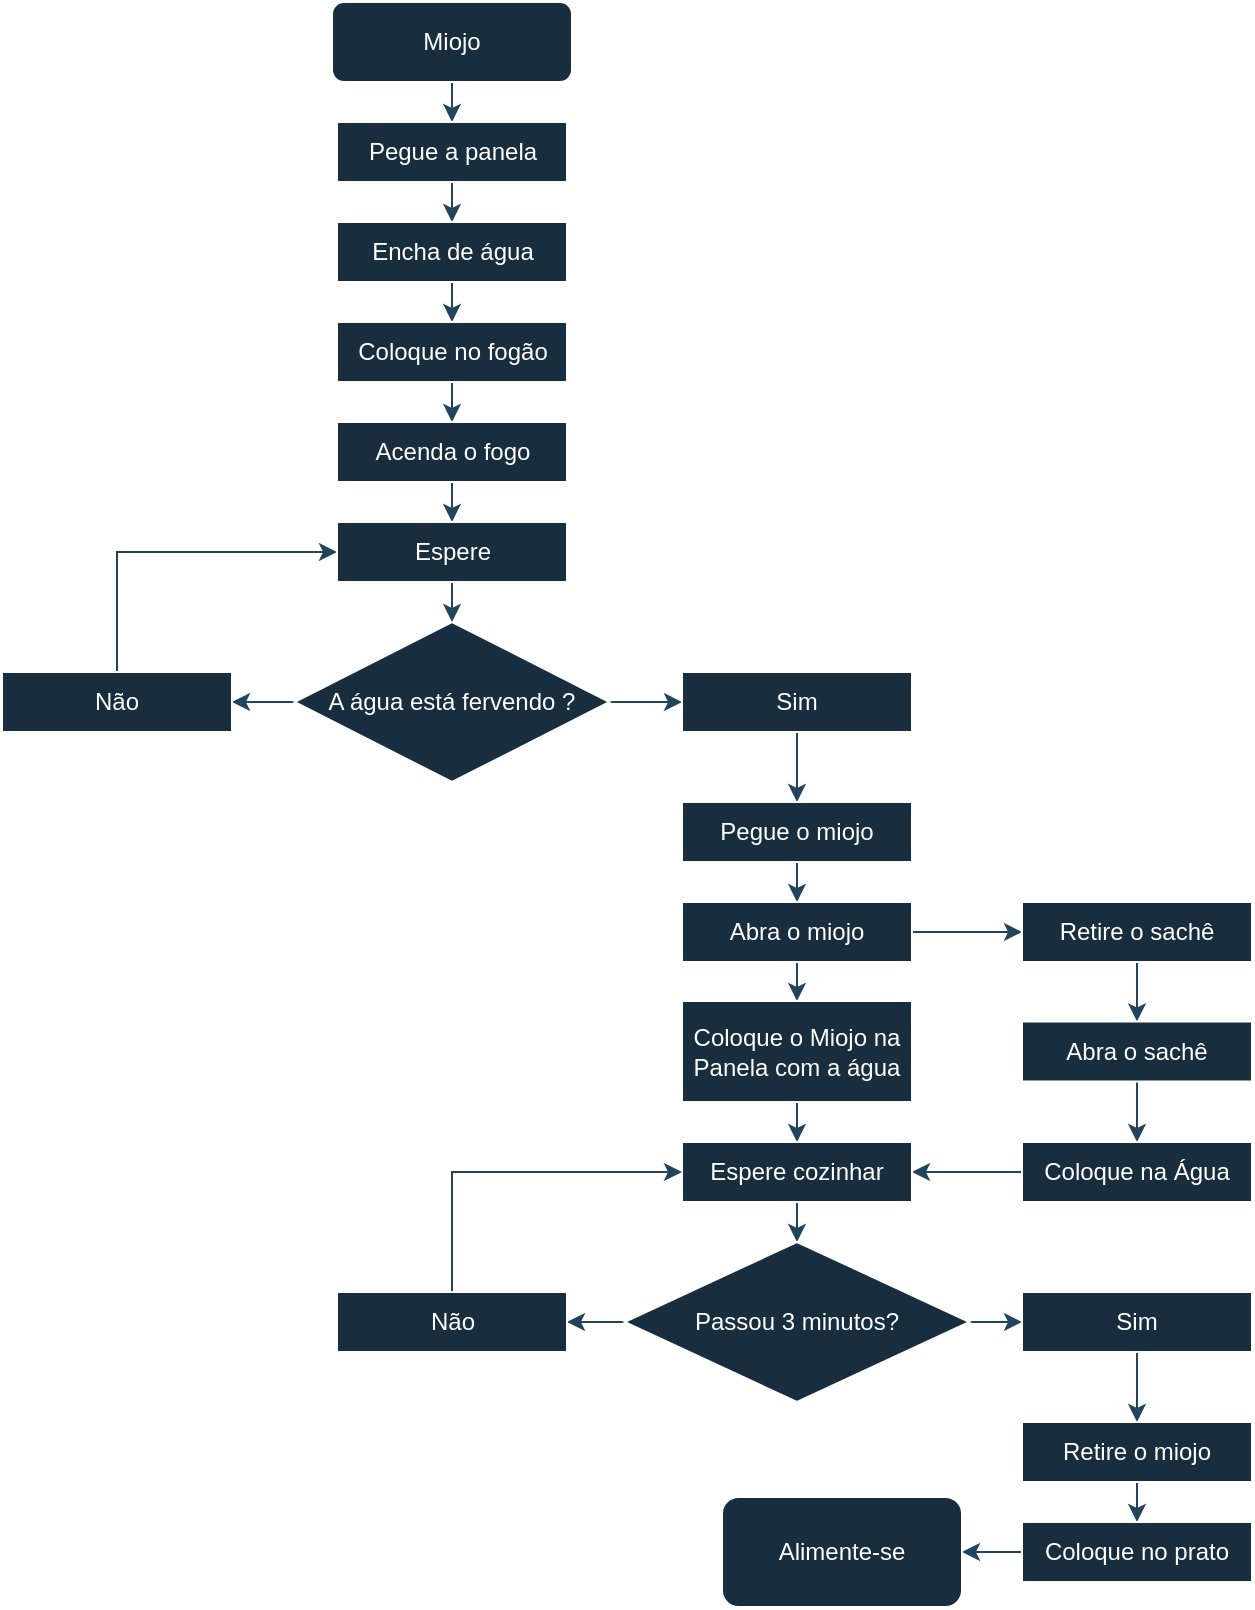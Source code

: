 <mxfile version="21.7.0" type="device">
  <diagram name="Página-1" id="JDGia8tVVXgxnmT7FJNg">
    <mxGraphModel dx="1434" dy="816" grid="1" gridSize="10" guides="1" tooltips="1" connect="1" arrows="1" fold="1" page="1" pageScale="1" pageWidth="827" pageHeight="1169" math="0" shadow="0">
      <root>
        <mxCell id="0" />
        <mxCell id="1" parent="0" />
        <mxCell id="_UqC-cuv32Ga_sGMdTIr-15" style="edgeStyle=orthogonalEdgeStyle;rounded=0;orthogonalLoop=1;jettySize=auto;html=1;exitX=0.5;exitY=1;exitDx=0;exitDy=0;entryX=0.5;entryY=0;entryDx=0;entryDy=0;labelBackgroundColor=none;fontColor=default;strokeColor=#23445D;" parent="1" target="_UqC-cuv32Ga_sGMdTIr-2" edge="1">
          <mxGeometry relative="1" as="geometry">
            <mxPoint x="405" y="110" as="sourcePoint" />
          </mxGeometry>
        </mxCell>
        <mxCell id="_UqC-cuv32Ga_sGMdTIr-16" style="edgeStyle=orthogonalEdgeStyle;rounded=0;orthogonalLoop=1;jettySize=auto;html=1;exitX=0.5;exitY=1;exitDx=0;exitDy=0;entryX=0.5;entryY=0;entryDx=0;entryDy=0;labelBackgroundColor=none;fontColor=default;strokeColor=#23445D;" parent="1" source="_UqC-cuv32Ga_sGMdTIr-2" target="_UqC-cuv32Ga_sGMdTIr-6" edge="1">
          <mxGeometry relative="1" as="geometry" />
        </mxCell>
        <mxCell id="_UqC-cuv32Ga_sGMdTIr-2" value="Pegue a panela" style="rounded=0;whiteSpace=wrap;html=1;labelBackgroundColor=none;fillColor=#182E3E;strokeColor=#FFFFFF;fontColor=#FFFFFF;" parent="1" vertex="1">
          <mxGeometry x="347.5" y="130" width="115" height="30" as="geometry" />
        </mxCell>
        <mxCell id="_UqC-cuv32Ga_sGMdTIr-17" style="edgeStyle=orthogonalEdgeStyle;rounded=0;orthogonalLoop=1;jettySize=auto;html=1;exitX=0.5;exitY=1;exitDx=0;exitDy=0;entryX=0.5;entryY=0;entryDx=0;entryDy=0;labelBackgroundColor=none;fontColor=default;strokeColor=#23445D;" parent="1" source="_UqC-cuv32Ga_sGMdTIr-6" target="_UqC-cuv32Ga_sGMdTIr-7" edge="1">
          <mxGeometry relative="1" as="geometry" />
        </mxCell>
        <mxCell id="_UqC-cuv32Ga_sGMdTIr-6" value="Encha de água" style="rounded=0;whiteSpace=wrap;html=1;labelBackgroundColor=none;fillColor=#182E3E;strokeColor=#FFFFFF;fontColor=#FFFFFF;" parent="1" vertex="1">
          <mxGeometry x="347.5" y="180" width="115" height="30" as="geometry" />
        </mxCell>
        <mxCell id="_UqC-cuv32Ga_sGMdTIr-18" style="edgeStyle=orthogonalEdgeStyle;rounded=0;orthogonalLoop=1;jettySize=auto;html=1;exitX=0.5;exitY=1;exitDx=0;exitDy=0;entryX=0.5;entryY=0;entryDx=0;entryDy=0;labelBackgroundColor=none;fontColor=default;strokeColor=#23445D;" parent="1" source="_UqC-cuv32Ga_sGMdTIr-7" target="_UqC-cuv32Ga_sGMdTIr-8" edge="1">
          <mxGeometry relative="1" as="geometry" />
        </mxCell>
        <mxCell id="_UqC-cuv32Ga_sGMdTIr-7" value="Coloque no fogão" style="rounded=0;whiteSpace=wrap;html=1;labelBackgroundColor=none;fillColor=#182E3E;strokeColor=#FFFFFF;fontColor=#FFFFFF;" parent="1" vertex="1">
          <mxGeometry x="347.5" y="230" width="115" height="30" as="geometry" />
        </mxCell>
        <mxCell id="_UqC-cuv32Ga_sGMdTIr-19" style="edgeStyle=orthogonalEdgeStyle;rounded=0;orthogonalLoop=1;jettySize=auto;html=1;exitX=0.5;exitY=1;exitDx=0;exitDy=0;entryX=0.5;entryY=0;entryDx=0;entryDy=0;labelBackgroundColor=none;fontColor=default;strokeColor=#23445D;" parent="1" source="_UqC-cuv32Ga_sGMdTIr-8" target="_UqC-cuv32Ga_sGMdTIr-14" edge="1">
          <mxGeometry relative="1" as="geometry" />
        </mxCell>
        <mxCell id="_UqC-cuv32Ga_sGMdTIr-8" value="Acenda o fogo" style="rounded=0;whiteSpace=wrap;html=1;labelBackgroundColor=none;fillColor=#182E3E;strokeColor=#FFFFFF;fontColor=#FFFFFF;" parent="1" vertex="1">
          <mxGeometry x="347.5" y="280" width="115" height="30" as="geometry" />
        </mxCell>
        <mxCell id="_UqC-cuv32Ga_sGMdTIr-21" style="edgeStyle=orthogonalEdgeStyle;rounded=0;orthogonalLoop=1;jettySize=auto;html=1;exitX=1;exitY=0.5;exitDx=0;exitDy=0;entryX=0;entryY=0.5;entryDx=0;entryDy=0;labelBackgroundColor=none;fontColor=default;strokeColor=#23445D;" parent="1" source="_UqC-cuv32Ga_sGMdTIr-9" target="_UqC-cuv32Ga_sGMdTIr-12" edge="1">
          <mxGeometry relative="1" as="geometry" />
        </mxCell>
        <mxCell id="_UqC-cuv32Ga_sGMdTIr-22" style="edgeStyle=orthogonalEdgeStyle;rounded=0;orthogonalLoop=1;jettySize=auto;html=1;exitX=0;exitY=0.5;exitDx=0;exitDy=0;entryX=1;entryY=0.5;entryDx=0;entryDy=0;labelBackgroundColor=none;fontColor=default;strokeColor=#23445D;" parent="1" source="_UqC-cuv32Ga_sGMdTIr-9" target="_UqC-cuv32Ga_sGMdTIr-13" edge="1">
          <mxGeometry relative="1" as="geometry" />
        </mxCell>
        <mxCell id="_UqC-cuv32Ga_sGMdTIr-9" value="A água está fervendo ?" style="rhombus;whiteSpace=wrap;html=1;labelBackgroundColor=none;fillColor=#182E3E;strokeColor=#FFFFFF;fontColor=#FFFFFF;rounded=0;" parent="1" vertex="1">
          <mxGeometry x="326.25" y="380" width="157.5" height="80" as="geometry" />
        </mxCell>
        <mxCell id="_UqC-cuv32Ga_sGMdTIr-28" style="edgeStyle=orthogonalEdgeStyle;rounded=0;orthogonalLoop=1;jettySize=auto;html=1;exitX=0.5;exitY=1;exitDx=0;exitDy=0;entryX=0.5;entryY=0;entryDx=0;entryDy=0;labelBackgroundColor=none;fontColor=default;strokeColor=#23445D;" parent="1" source="_UqC-cuv32Ga_sGMdTIr-12" target="_UqC-cuv32Ga_sGMdTIr-24" edge="1">
          <mxGeometry relative="1" as="geometry" />
        </mxCell>
        <mxCell id="_UqC-cuv32Ga_sGMdTIr-12" value="Sim" style="rounded=0;whiteSpace=wrap;html=1;labelBackgroundColor=none;fillColor=#182E3E;strokeColor=#FFFFFF;fontColor=#FFFFFF;" parent="1" vertex="1">
          <mxGeometry x="520" y="405" width="115" height="30" as="geometry" />
        </mxCell>
        <mxCell id="_UqC-cuv32Ga_sGMdTIr-23" style="edgeStyle=orthogonalEdgeStyle;rounded=0;orthogonalLoop=1;jettySize=auto;html=1;exitX=0.5;exitY=0;exitDx=0;exitDy=0;entryX=0;entryY=0.5;entryDx=0;entryDy=0;labelBackgroundColor=none;fontColor=default;strokeColor=#23445D;" parent="1" source="_UqC-cuv32Ga_sGMdTIr-13" target="_UqC-cuv32Ga_sGMdTIr-14" edge="1">
          <mxGeometry relative="1" as="geometry" />
        </mxCell>
        <mxCell id="_UqC-cuv32Ga_sGMdTIr-13" value="Não" style="rounded=0;whiteSpace=wrap;html=1;labelBackgroundColor=none;fillColor=#182E3E;strokeColor=#FFFFFF;fontColor=#FFFFFF;" parent="1" vertex="1">
          <mxGeometry x="180" y="405" width="115" height="30" as="geometry" />
        </mxCell>
        <mxCell id="_UqC-cuv32Ga_sGMdTIr-20" style="edgeStyle=orthogonalEdgeStyle;rounded=0;orthogonalLoop=1;jettySize=auto;html=1;exitX=0.5;exitY=1;exitDx=0;exitDy=0;entryX=0.5;entryY=0;entryDx=0;entryDy=0;labelBackgroundColor=none;fontColor=default;strokeColor=#23445D;" parent="1" source="_UqC-cuv32Ga_sGMdTIr-14" target="_UqC-cuv32Ga_sGMdTIr-9" edge="1">
          <mxGeometry relative="1" as="geometry" />
        </mxCell>
        <mxCell id="_UqC-cuv32Ga_sGMdTIr-14" value="Espere" style="rounded=0;whiteSpace=wrap;html=1;labelBackgroundColor=none;fillColor=#182E3E;strokeColor=#FFFFFF;fontColor=#FFFFFF;" parent="1" vertex="1">
          <mxGeometry x="347.5" y="330" width="115" height="30" as="geometry" />
        </mxCell>
        <mxCell id="_UqC-cuv32Ga_sGMdTIr-29" style="edgeStyle=orthogonalEdgeStyle;rounded=0;orthogonalLoop=1;jettySize=auto;html=1;exitX=0.5;exitY=1;exitDx=0;exitDy=0;entryX=0.5;entryY=0;entryDx=0;entryDy=0;labelBackgroundColor=none;fontColor=default;strokeColor=#23445D;" parent="1" source="_UqC-cuv32Ga_sGMdTIr-24" target="_UqC-cuv32Ga_sGMdTIr-25" edge="1">
          <mxGeometry relative="1" as="geometry" />
        </mxCell>
        <mxCell id="_UqC-cuv32Ga_sGMdTIr-24" value="Pegue o miojo" style="rounded=0;whiteSpace=wrap;html=1;labelBackgroundColor=none;fillColor=#182E3E;strokeColor=#FFFFFF;fontColor=#FFFFFF;" parent="1" vertex="1">
          <mxGeometry x="520" y="470" width="115" height="30" as="geometry" />
        </mxCell>
        <mxCell id="_UqC-cuv32Ga_sGMdTIr-38" style="edgeStyle=orthogonalEdgeStyle;rounded=0;orthogonalLoop=1;jettySize=auto;html=1;exitX=1;exitY=0.5;exitDx=0;exitDy=0;entryX=0;entryY=0.5;entryDx=0;entryDy=0;labelBackgroundColor=none;fontColor=default;strokeColor=#23445D;" parent="1" source="_UqC-cuv32Ga_sGMdTIr-25" target="_UqC-cuv32Ga_sGMdTIr-26" edge="1">
          <mxGeometry relative="1" as="geometry" />
        </mxCell>
        <mxCell id="_UqC-cuv32Ga_sGMdTIr-44" style="edgeStyle=orthogonalEdgeStyle;rounded=0;orthogonalLoop=1;jettySize=auto;html=1;exitX=0.5;exitY=1;exitDx=0;exitDy=0;entryX=0.5;entryY=0;entryDx=0;entryDy=0;labelBackgroundColor=none;fontColor=default;strokeColor=#23445D;" parent="1" source="_UqC-cuv32Ga_sGMdTIr-25" target="_UqC-cuv32Ga_sGMdTIr-39" edge="1">
          <mxGeometry relative="1" as="geometry" />
        </mxCell>
        <mxCell id="_UqC-cuv32Ga_sGMdTIr-25" value="Abra o miojo" style="rounded=0;whiteSpace=wrap;html=1;labelBackgroundColor=none;fillColor=#182E3E;strokeColor=#FFFFFF;fontColor=#FFFFFF;" parent="1" vertex="1">
          <mxGeometry x="520" y="520" width="115" height="30" as="geometry" />
        </mxCell>
        <mxCell id="_UqC-cuv32Ga_sGMdTIr-57" style="edgeStyle=orthogonalEdgeStyle;rounded=0;orthogonalLoop=1;jettySize=auto;html=1;exitX=0.5;exitY=1;exitDx=0;exitDy=0;entryX=0.5;entryY=0;entryDx=0;entryDy=0;labelBackgroundColor=none;fontColor=default;strokeColor=#23445D;" parent="1" source="_UqC-cuv32Ga_sGMdTIr-26" target="_UqC-cuv32Ga_sGMdTIr-33" edge="1">
          <mxGeometry relative="1" as="geometry" />
        </mxCell>
        <mxCell id="_UqC-cuv32Ga_sGMdTIr-26" value="Retire o sachê" style="rounded=0;whiteSpace=wrap;html=1;labelBackgroundColor=none;fillColor=#182E3E;strokeColor=#FFFFFF;fontColor=#FFFFFF;" parent="1" vertex="1">
          <mxGeometry x="690" y="520" width="115" height="30" as="geometry" />
        </mxCell>
        <mxCell id="_UqC-cuv32Ga_sGMdTIr-58" style="edgeStyle=orthogonalEdgeStyle;rounded=0;orthogonalLoop=1;jettySize=auto;html=1;exitX=0.5;exitY=1;exitDx=0;exitDy=0;entryX=0.5;entryY=0;entryDx=0;entryDy=0;labelBackgroundColor=none;fontColor=default;strokeColor=#23445D;" parent="1" source="_UqC-cuv32Ga_sGMdTIr-33" target="_UqC-cuv32Ga_sGMdTIr-34" edge="1">
          <mxGeometry relative="1" as="geometry" />
        </mxCell>
        <mxCell id="_UqC-cuv32Ga_sGMdTIr-33" value="Abra o sachê" style="rounded=0;whiteSpace=wrap;html=1;labelBackgroundColor=none;fillColor=#182E3E;strokeColor=#FFFFFF;fontColor=#FFFFFF;" parent="1" vertex="1">
          <mxGeometry x="690" y="579.75" width="115" height="30" as="geometry" />
        </mxCell>
        <mxCell id="_UqC-cuv32Ga_sGMdTIr-60" style="edgeStyle=orthogonalEdgeStyle;rounded=0;orthogonalLoop=1;jettySize=auto;html=1;exitX=0;exitY=0.5;exitDx=0;exitDy=0;entryX=1;entryY=0.5;entryDx=0;entryDy=0;labelBackgroundColor=none;fontColor=default;strokeColor=#23445D;" parent="1" source="_UqC-cuv32Ga_sGMdTIr-34" target="_UqC-cuv32Ga_sGMdTIr-40" edge="1">
          <mxGeometry relative="1" as="geometry" />
        </mxCell>
        <mxCell id="_UqC-cuv32Ga_sGMdTIr-34" value="Coloque na Água" style="rounded=0;whiteSpace=wrap;html=1;labelBackgroundColor=none;fillColor=#182E3E;strokeColor=#FFFFFF;fontColor=#FFFFFF;" parent="1" vertex="1">
          <mxGeometry x="690" y="640" width="115" height="30" as="geometry" />
        </mxCell>
        <mxCell id="_UqC-cuv32Ga_sGMdTIr-45" style="edgeStyle=orthogonalEdgeStyle;rounded=0;orthogonalLoop=1;jettySize=auto;html=1;exitX=0.5;exitY=1;exitDx=0;exitDy=0;entryX=0.5;entryY=0;entryDx=0;entryDy=0;labelBackgroundColor=none;fontColor=default;strokeColor=#23445D;" parent="1" source="_UqC-cuv32Ga_sGMdTIr-39" target="_UqC-cuv32Ga_sGMdTIr-40" edge="1">
          <mxGeometry relative="1" as="geometry" />
        </mxCell>
        <mxCell id="_UqC-cuv32Ga_sGMdTIr-39" value="Coloque o Miojo na Panela com a água" style="rounded=0;whiteSpace=wrap;html=1;labelBackgroundColor=none;fillColor=#182E3E;strokeColor=#FFFFFF;fontColor=#FFFFFF;" parent="1" vertex="1">
          <mxGeometry x="520" y="569.5" width="115" height="50.5" as="geometry" />
        </mxCell>
        <mxCell id="_UqC-cuv32Ga_sGMdTIr-46" style="edgeStyle=orthogonalEdgeStyle;rounded=0;orthogonalLoop=1;jettySize=auto;html=1;exitX=0.5;exitY=1;exitDx=0;exitDy=0;entryX=0.5;entryY=0;entryDx=0;entryDy=0;labelBackgroundColor=none;fontColor=default;strokeColor=#23445D;" parent="1" source="_UqC-cuv32Ga_sGMdTIr-40" target="_UqC-cuv32Ga_sGMdTIr-41" edge="1">
          <mxGeometry relative="1" as="geometry" />
        </mxCell>
        <mxCell id="_UqC-cuv32Ga_sGMdTIr-40" value="Espere cozinhar" style="rounded=0;whiteSpace=wrap;html=1;labelBackgroundColor=none;fillColor=#182E3E;strokeColor=#FFFFFF;fontColor=#FFFFFF;" parent="1" vertex="1">
          <mxGeometry x="520" y="640" width="115" height="30" as="geometry" />
        </mxCell>
        <mxCell id="_UqC-cuv32Ga_sGMdTIr-47" style="edgeStyle=orthogonalEdgeStyle;rounded=0;orthogonalLoop=1;jettySize=auto;html=1;exitX=1;exitY=0.5;exitDx=0;exitDy=0;entryX=0;entryY=0.5;entryDx=0;entryDy=0;labelBackgroundColor=none;fontColor=default;strokeColor=#23445D;" parent="1" source="_UqC-cuv32Ga_sGMdTIr-41" target="_UqC-cuv32Ga_sGMdTIr-43" edge="1">
          <mxGeometry relative="1" as="geometry" />
        </mxCell>
        <mxCell id="_UqC-cuv32Ga_sGMdTIr-48" style="edgeStyle=orthogonalEdgeStyle;rounded=0;orthogonalLoop=1;jettySize=auto;html=1;exitX=0;exitY=0.5;exitDx=0;exitDy=0;entryX=1;entryY=0.5;entryDx=0;entryDy=0;labelBackgroundColor=none;fontColor=default;strokeColor=#23445D;" parent="1" source="_UqC-cuv32Ga_sGMdTIr-41" target="_UqC-cuv32Ga_sGMdTIr-42" edge="1">
          <mxGeometry relative="1" as="geometry" />
        </mxCell>
        <mxCell id="_UqC-cuv32Ga_sGMdTIr-41" value="Passou 3 minutos?" style="rhombus;whiteSpace=wrap;html=1;labelBackgroundColor=none;fillColor=#182E3E;strokeColor=#FFFFFF;fontColor=#FFFFFF;rounded=0;" parent="1" vertex="1">
          <mxGeometry x="491.25" y="690" width="172.5" height="80" as="geometry" />
        </mxCell>
        <mxCell id="_UqC-cuv32Ga_sGMdTIr-49" style="edgeStyle=orthogonalEdgeStyle;rounded=0;orthogonalLoop=1;jettySize=auto;html=1;exitX=0.5;exitY=0;exitDx=0;exitDy=0;entryX=0;entryY=0.5;entryDx=0;entryDy=0;labelBackgroundColor=none;fontColor=default;strokeColor=#23445D;" parent="1" source="_UqC-cuv32Ga_sGMdTIr-42" target="_UqC-cuv32Ga_sGMdTIr-40" edge="1">
          <mxGeometry relative="1" as="geometry" />
        </mxCell>
        <mxCell id="_UqC-cuv32Ga_sGMdTIr-42" value="Não" style="rounded=0;whiteSpace=wrap;html=1;labelBackgroundColor=none;fillColor=#182E3E;strokeColor=#FFFFFF;fontColor=#FFFFFF;" parent="1" vertex="1">
          <mxGeometry x="347.5" y="715" width="115" height="30" as="geometry" />
        </mxCell>
        <mxCell id="_UqC-cuv32Ga_sGMdTIr-53" style="edgeStyle=orthogonalEdgeStyle;rounded=0;orthogonalLoop=1;jettySize=auto;html=1;exitX=0.5;exitY=1;exitDx=0;exitDy=0;entryX=0.5;entryY=0;entryDx=0;entryDy=0;labelBackgroundColor=none;fontColor=default;strokeColor=#23445D;" parent="1" source="_UqC-cuv32Ga_sGMdTIr-43" target="_UqC-cuv32Ga_sGMdTIr-50" edge="1">
          <mxGeometry relative="1" as="geometry" />
        </mxCell>
        <mxCell id="_UqC-cuv32Ga_sGMdTIr-43" value="Sim" style="rounded=0;whiteSpace=wrap;html=1;labelBackgroundColor=none;fillColor=#182E3E;strokeColor=#FFFFFF;fontColor=#FFFFFF;" parent="1" vertex="1">
          <mxGeometry x="690" y="715" width="115" height="30" as="geometry" />
        </mxCell>
        <mxCell id="_UqC-cuv32Ga_sGMdTIr-54" style="edgeStyle=orthogonalEdgeStyle;rounded=0;orthogonalLoop=1;jettySize=auto;html=1;exitX=0.5;exitY=1;exitDx=0;exitDy=0;entryX=0.5;entryY=0;entryDx=0;entryDy=0;labelBackgroundColor=none;fontColor=default;strokeColor=#23445D;" parent="1" source="_UqC-cuv32Ga_sGMdTIr-50" target="_UqC-cuv32Ga_sGMdTIr-51" edge="1">
          <mxGeometry relative="1" as="geometry" />
        </mxCell>
        <mxCell id="_UqC-cuv32Ga_sGMdTIr-50" value="Retire o miojo" style="rounded=0;whiteSpace=wrap;html=1;labelBackgroundColor=none;fillColor=#182E3E;strokeColor=#FFFFFF;fontColor=#FFFFFF;" parent="1" vertex="1">
          <mxGeometry x="690" y="780" width="115" height="30" as="geometry" />
        </mxCell>
        <mxCell id="_UqC-cuv32Ga_sGMdTIr-55" style="edgeStyle=orthogonalEdgeStyle;rounded=0;orthogonalLoop=1;jettySize=auto;html=1;exitX=0;exitY=0.5;exitDx=0;exitDy=0;entryX=1;entryY=0.5;entryDx=0;entryDy=0;labelBackgroundColor=none;fontColor=default;strokeColor=#23445D;" parent="1" source="_UqC-cuv32Ga_sGMdTIr-51" edge="1">
          <mxGeometry relative="1" as="geometry">
            <mxPoint x="660" y="845" as="targetPoint" />
          </mxGeometry>
        </mxCell>
        <mxCell id="_UqC-cuv32Ga_sGMdTIr-51" value="Coloque no prato" style="rounded=0;whiteSpace=wrap;html=1;labelBackgroundColor=none;fillColor=#182E3E;strokeColor=#FFFFFF;fontColor=#FFFFFF;" parent="1" vertex="1">
          <mxGeometry x="690" y="830" width="115" height="30" as="geometry" />
        </mxCell>
        <mxCell id="aFNnrblV9HpRNqLggXvj-1" value="Miojo" style="rounded=1;whiteSpace=wrap;html=1;strokeColor=#FFFFFF;fontColor=#FFFFFF;fillColor=#182E3E;labelBackgroundColor=none;" vertex="1" parent="1">
          <mxGeometry x="345" y="70" width="120" height="40" as="geometry" />
        </mxCell>
        <mxCell id="aFNnrblV9HpRNqLggXvj-3" value="Alimente-se" style="rounded=1;whiteSpace=wrap;html=1;strokeColor=#FFFFFF;fontColor=#FFFFFF;fillColor=#182E3E;" vertex="1" parent="1">
          <mxGeometry x="540" y="817.5" width="120" height="55" as="geometry" />
        </mxCell>
      </root>
    </mxGraphModel>
  </diagram>
</mxfile>
